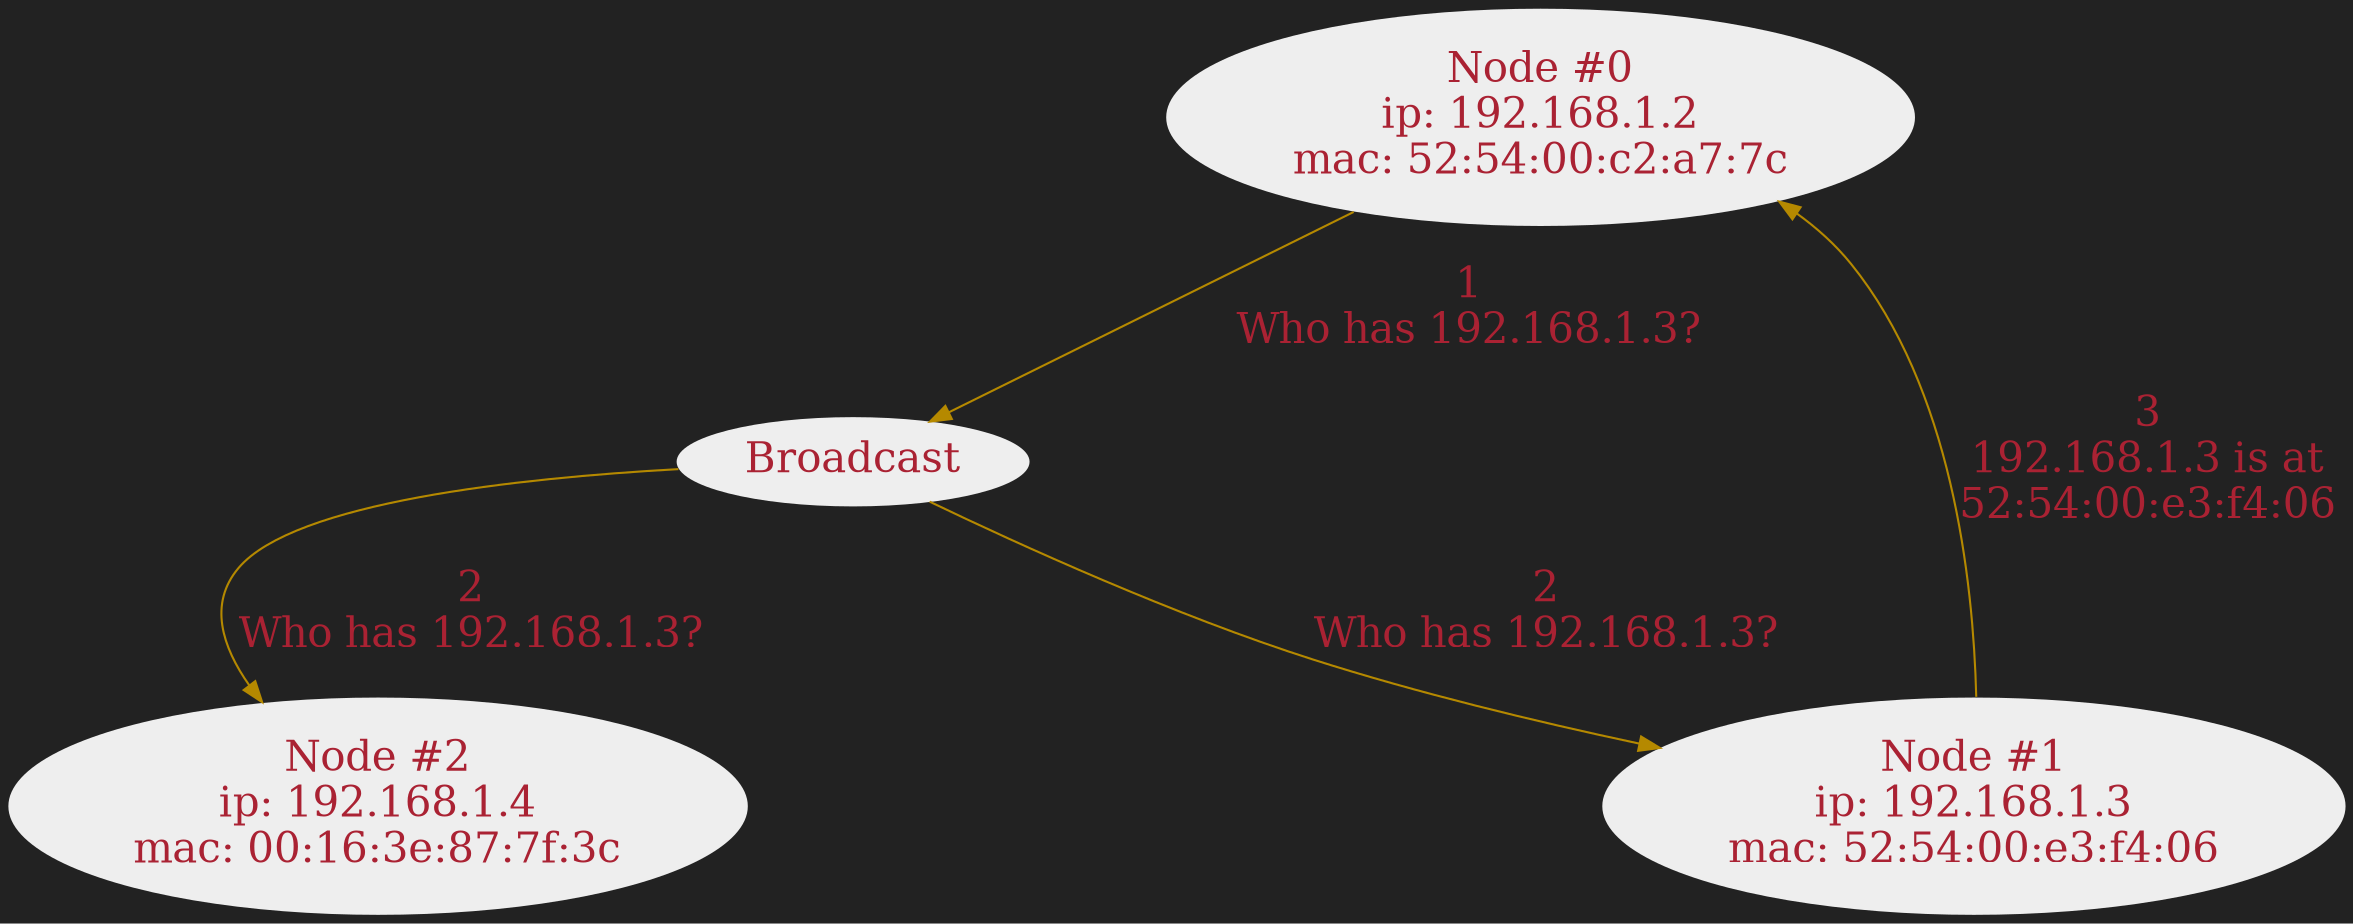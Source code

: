 digraph ARN {
    compound=true
    splines=true
    nodesep=4
    color=none
    fontcolor="#aa2233"
    fontsize=20
    bgcolor="#222222"
    edge[color="#b58900", fontcolor="#aa2233", fontsize=20]
    node[fontcolor="#aa2233", fontsize=20]
    node0[
        label="Node #0\nip: 192.168.1.2\nmac: 52:54:00:c2:a7:7c"
        style=filled
        color=none
        fillcolor="#eeeeee"
    ]
    node1[
        label="Node #1\nip: 192.168.1.3\nmac: 52:54:00:e3:f4:06"
        style=filled
        color=none
        fillcolor="#eeeeee"
    ]
    node2[
        label="Node #2\nip: 192.168.1.4\nmac: 00:16:3e:87:7f:3c"
        style=filled
        color=none
        fillcolor="#eeeeee"
    ]
    broadcast[
        label="Broadcast"
        style=filled
        color=none
        fillcolor="#eeeeee"
    ]
    node0 -> broadcast[label="1\nWho has 192.168.1.3?"]
    broadcast -> node1[label="2\nWho has 192.168.1.3?"]
    broadcast -> node2[label="2\nWho has 192.168.1.3?"]
    node1 -> node0[label="3\n192.168.1.3 is at\n52:54:00:e3:f4:06"]
}
